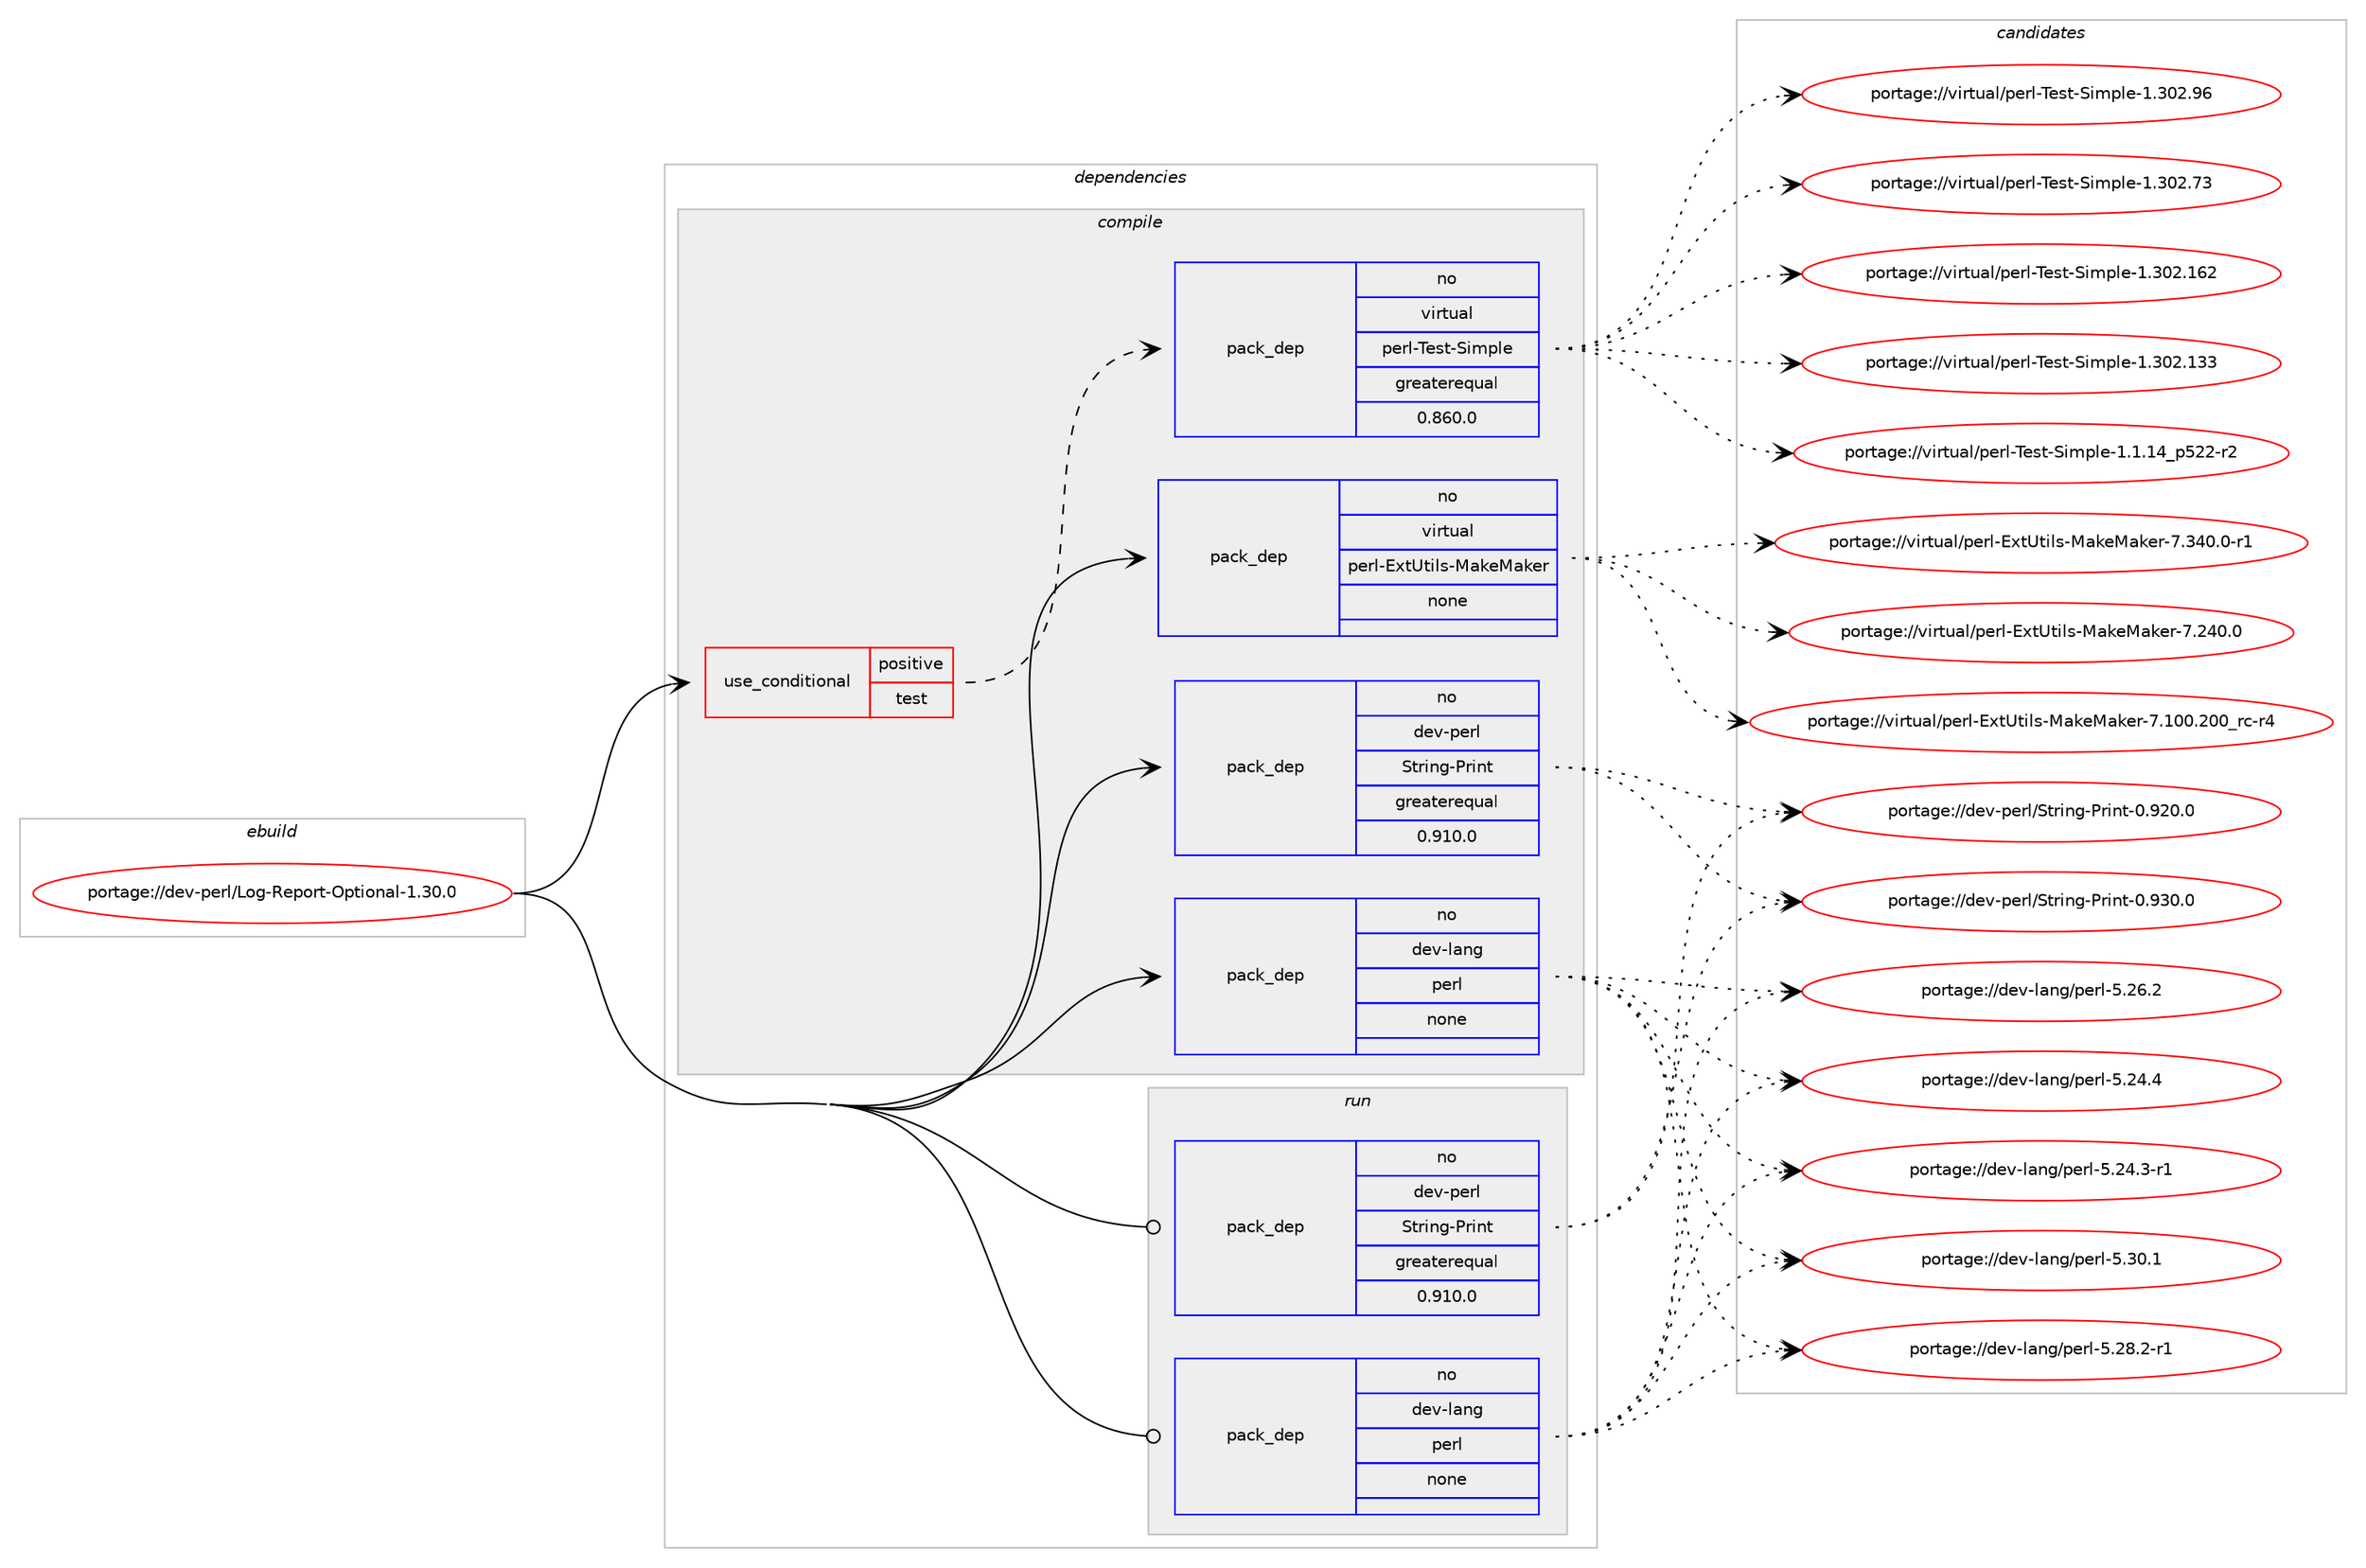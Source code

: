 digraph prolog {

# *************
# Graph options
# *************

newrank=true;
concentrate=true;
compound=true;
graph [rankdir=LR,fontname=Helvetica,fontsize=10,ranksep=1.5];#, ranksep=2.5, nodesep=0.2];
edge  [arrowhead=vee];
node  [fontname=Helvetica,fontsize=10];

# **********
# The ebuild
# **********

subgraph cluster_leftcol {
color=gray;
rank=same;
label=<<i>ebuild</i>>;
id [label="portage://dev-perl/Log-Report-Optional-1.30.0", color=red, width=4, href="../dev-perl/Log-Report-Optional-1.30.0.svg"];
}

# ****************
# The dependencies
# ****************

subgraph cluster_midcol {
color=gray;
label=<<i>dependencies</i>>;
subgraph cluster_compile {
fillcolor="#eeeeee";
style=filled;
label=<<i>compile</i>>;
subgraph cond121993 {
dependency490428 [label=<<TABLE BORDER="0" CELLBORDER="1" CELLSPACING="0" CELLPADDING="4"><TR><TD ROWSPAN="3" CELLPADDING="10">use_conditional</TD></TR><TR><TD>positive</TD></TR><TR><TD>test</TD></TR></TABLE>>, shape=none, color=red];
subgraph pack363357 {
dependency490429 [label=<<TABLE BORDER="0" CELLBORDER="1" CELLSPACING="0" CELLPADDING="4" WIDTH="220"><TR><TD ROWSPAN="6" CELLPADDING="30">pack_dep</TD></TR><TR><TD WIDTH="110">no</TD></TR><TR><TD>virtual</TD></TR><TR><TD>perl-Test-Simple</TD></TR><TR><TD>greaterequal</TD></TR><TR><TD>0.860.0</TD></TR></TABLE>>, shape=none, color=blue];
}
dependency490428:e -> dependency490429:w [weight=20,style="dashed",arrowhead="vee"];
}
id:e -> dependency490428:w [weight=20,style="solid",arrowhead="vee"];
subgraph pack363358 {
dependency490430 [label=<<TABLE BORDER="0" CELLBORDER="1" CELLSPACING="0" CELLPADDING="4" WIDTH="220"><TR><TD ROWSPAN="6" CELLPADDING="30">pack_dep</TD></TR><TR><TD WIDTH="110">no</TD></TR><TR><TD>dev-lang</TD></TR><TR><TD>perl</TD></TR><TR><TD>none</TD></TR><TR><TD></TD></TR></TABLE>>, shape=none, color=blue];
}
id:e -> dependency490430:w [weight=20,style="solid",arrowhead="vee"];
subgraph pack363359 {
dependency490431 [label=<<TABLE BORDER="0" CELLBORDER="1" CELLSPACING="0" CELLPADDING="4" WIDTH="220"><TR><TD ROWSPAN="6" CELLPADDING="30">pack_dep</TD></TR><TR><TD WIDTH="110">no</TD></TR><TR><TD>dev-perl</TD></TR><TR><TD>String-Print</TD></TR><TR><TD>greaterequal</TD></TR><TR><TD>0.910.0</TD></TR></TABLE>>, shape=none, color=blue];
}
id:e -> dependency490431:w [weight=20,style="solid",arrowhead="vee"];
subgraph pack363360 {
dependency490432 [label=<<TABLE BORDER="0" CELLBORDER="1" CELLSPACING="0" CELLPADDING="4" WIDTH="220"><TR><TD ROWSPAN="6" CELLPADDING="30">pack_dep</TD></TR><TR><TD WIDTH="110">no</TD></TR><TR><TD>virtual</TD></TR><TR><TD>perl-ExtUtils-MakeMaker</TD></TR><TR><TD>none</TD></TR><TR><TD></TD></TR></TABLE>>, shape=none, color=blue];
}
id:e -> dependency490432:w [weight=20,style="solid",arrowhead="vee"];
}
subgraph cluster_compileandrun {
fillcolor="#eeeeee";
style=filled;
label=<<i>compile and run</i>>;
}
subgraph cluster_run {
fillcolor="#eeeeee";
style=filled;
label=<<i>run</i>>;
subgraph pack363361 {
dependency490433 [label=<<TABLE BORDER="0" CELLBORDER="1" CELLSPACING="0" CELLPADDING="4" WIDTH="220"><TR><TD ROWSPAN="6" CELLPADDING="30">pack_dep</TD></TR><TR><TD WIDTH="110">no</TD></TR><TR><TD>dev-lang</TD></TR><TR><TD>perl</TD></TR><TR><TD>none</TD></TR><TR><TD></TD></TR></TABLE>>, shape=none, color=blue];
}
id:e -> dependency490433:w [weight=20,style="solid",arrowhead="odot"];
subgraph pack363362 {
dependency490434 [label=<<TABLE BORDER="0" CELLBORDER="1" CELLSPACING="0" CELLPADDING="4" WIDTH="220"><TR><TD ROWSPAN="6" CELLPADDING="30">pack_dep</TD></TR><TR><TD WIDTH="110">no</TD></TR><TR><TD>dev-perl</TD></TR><TR><TD>String-Print</TD></TR><TR><TD>greaterequal</TD></TR><TR><TD>0.910.0</TD></TR></TABLE>>, shape=none, color=blue];
}
id:e -> dependency490434:w [weight=20,style="solid",arrowhead="odot"];
}
}

# **************
# The candidates
# **************

subgraph cluster_choices {
rank=same;
color=gray;
label=<<i>candidates</i>>;

subgraph choice363357 {
color=black;
nodesep=1;
choice118105114116117971084711210111410845841011151164583105109112108101454946514850465754 [label="portage://virtual/perl-Test-Simple-1.302.96", color=red, width=4,href="../virtual/perl-Test-Simple-1.302.96.svg"];
choice118105114116117971084711210111410845841011151164583105109112108101454946514850465551 [label="portage://virtual/perl-Test-Simple-1.302.73", color=red, width=4,href="../virtual/perl-Test-Simple-1.302.73.svg"];
choice11810511411611797108471121011141084584101115116458310510911210810145494651485046495450 [label="portage://virtual/perl-Test-Simple-1.302.162", color=red, width=4,href="../virtual/perl-Test-Simple-1.302.162.svg"];
choice11810511411611797108471121011141084584101115116458310510911210810145494651485046495151 [label="portage://virtual/perl-Test-Simple-1.302.133", color=red, width=4,href="../virtual/perl-Test-Simple-1.302.133.svg"];
choice11810511411611797108471121011141084584101115116458310510911210810145494649464952951125350504511450 [label="portage://virtual/perl-Test-Simple-1.1.14_p522-r2", color=red, width=4,href="../virtual/perl-Test-Simple-1.1.14_p522-r2.svg"];
dependency490429:e -> choice118105114116117971084711210111410845841011151164583105109112108101454946514850465754:w [style=dotted,weight="100"];
dependency490429:e -> choice118105114116117971084711210111410845841011151164583105109112108101454946514850465551:w [style=dotted,weight="100"];
dependency490429:e -> choice11810511411611797108471121011141084584101115116458310510911210810145494651485046495450:w [style=dotted,weight="100"];
dependency490429:e -> choice11810511411611797108471121011141084584101115116458310510911210810145494651485046495151:w [style=dotted,weight="100"];
dependency490429:e -> choice11810511411611797108471121011141084584101115116458310510911210810145494649464952951125350504511450:w [style=dotted,weight="100"];
}
subgraph choice363358 {
color=black;
nodesep=1;
choice10010111845108971101034711210111410845534651484649 [label="portage://dev-lang/perl-5.30.1", color=red, width=4,href="../dev-lang/perl-5.30.1.svg"];
choice100101118451089711010347112101114108455346505646504511449 [label="portage://dev-lang/perl-5.28.2-r1", color=red, width=4,href="../dev-lang/perl-5.28.2-r1.svg"];
choice10010111845108971101034711210111410845534650544650 [label="portage://dev-lang/perl-5.26.2", color=red, width=4,href="../dev-lang/perl-5.26.2.svg"];
choice10010111845108971101034711210111410845534650524652 [label="portage://dev-lang/perl-5.24.4", color=red, width=4,href="../dev-lang/perl-5.24.4.svg"];
choice100101118451089711010347112101114108455346505246514511449 [label="portage://dev-lang/perl-5.24.3-r1", color=red, width=4,href="../dev-lang/perl-5.24.3-r1.svg"];
dependency490430:e -> choice10010111845108971101034711210111410845534651484649:w [style=dotted,weight="100"];
dependency490430:e -> choice100101118451089711010347112101114108455346505646504511449:w [style=dotted,weight="100"];
dependency490430:e -> choice10010111845108971101034711210111410845534650544650:w [style=dotted,weight="100"];
dependency490430:e -> choice10010111845108971101034711210111410845534650524652:w [style=dotted,weight="100"];
dependency490430:e -> choice100101118451089711010347112101114108455346505246514511449:w [style=dotted,weight="100"];
}
subgraph choice363359 {
color=black;
nodesep=1;
choice10010111845112101114108478311611410511010345801141051101164548465751484648 [label="portage://dev-perl/String-Print-0.930.0", color=red, width=4,href="../dev-perl/String-Print-0.930.0.svg"];
choice10010111845112101114108478311611410511010345801141051101164548465750484648 [label="portage://dev-perl/String-Print-0.920.0", color=red, width=4,href="../dev-perl/String-Print-0.920.0.svg"];
dependency490431:e -> choice10010111845112101114108478311611410511010345801141051101164548465751484648:w [style=dotted,weight="100"];
dependency490431:e -> choice10010111845112101114108478311611410511010345801141051101164548465750484648:w [style=dotted,weight="100"];
}
subgraph choice363360 {
color=black;
nodesep=1;
choice1181051141161179710847112101114108456912011685116105108115457797107101779710710111445554651524846484511449 [label="portage://virtual/perl-ExtUtils-MakeMaker-7.340.0-r1", color=red, width=4,href="../virtual/perl-ExtUtils-MakeMaker-7.340.0-r1.svg"];
choice118105114116117971084711210111410845691201168511610510811545779710710177971071011144555465052484648 [label="portage://virtual/perl-ExtUtils-MakeMaker-7.240.0", color=red, width=4,href="../virtual/perl-ExtUtils-MakeMaker-7.240.0.svg"];
choice118105114116117971084711210111410845691201168511610510811545779710710177971071011144555464948484650484895114994511452 [label="portage://virtual/perl-ExtUtils-MakeMaker-7.100.200_rc-r4", color=red, width=4,href="../virtual/perl-ExtUtils-MakeMaker-7.100.200_rc-r4.svg"];
dependency490432:e -> choice1181051141161179710847112101114108456912011685116105108115457797107101779710710111445554651524846484511449:w [style=dotted,weight="100"];
dependency490432:e -> choice118105114116117971084711210111410845691201168511610510811545779710710177971071011144555465052484648:w [style=dotted,weight="100"];
dependency490432:e -> choice118105114116117971084711210111410845691201168511610510811545779710710177971071011144555464948484650484895114994511452:w [style=dotted,weight="100"];
}
subgraph choice363361 {
color=black;
nodesep=1;
choice10010111845108971101034711210111410845534651484649 [label="portage://dev-lang/perl-5.30.1", color=red, width=4,href="../dev-lang/perl-5.30.1.svg"];
choice100101118451089711010347112101114108455346505646504511449 [label="portage://dev-lang/perl-5.28.2-r1", color=red, width=4,href="../dev-lang/perl-5.28.2-r1.svg"];
choice10010111845108971101034711210111410845534650544650 [label="portage://dev-lang/perl-5.26.2", color=red, width=4,href="../dev-lang/perl-5.26.2.svg"];
choice10010111845108971101034711210111410845534650524652 [label="portage://dev-lang/perl-5.24.4", color=red, width=4,href="../dev-lang/perl-5.24.4.svg"];
choice100101118451089711010347112101114108455346505246514511449 [label="portage://dev-lang/perl-5.24.3-r1", color=red, width=4,href="../dev-lang/perl-5.24.3-r1.svg"];
dependency490433:e -> choice10010111845108971101034711210111410845534651484649:w [style=dotted,weight="100"];
dependency490433:e -> choice100101118451089711010347112101114108455346505646504511449:w [style=dotted,weight="100"];
dependency490433:e -> choice10010111845108971101034711210111410845534650544650:w [style=dotted,weight="100"];
dependency490433:e -> choice10010111845108971101034711210111410845534650524652:w [style=dotted,weight="100"];
dependency490433:e -> choice100101118451089711010347112101114108455346505246514511449:w [style=dotted,weight="100"];
}
subgraph choice363362 {
color=black;
nodesep=1;
choice10010111845112101114108478311611410511010345801141051101164548465751484648 [label="portage://dev-perl/String-Print-0.930.0", color=red, width=4,href="../dev-perl/String-Print-0.930.0.svg"];
choice10010111845112101114108478311611410511010345801141051101164548465750484648 [label="portage://dev-perl/String-Print-0.920.0", color=red, width=4,href="../dev-perl/String-Print-0.920.0.svg"];
dependency490434:e -> choice10010111845112101114108478311611410511010345801141051101164548465751484648:w [style=dotted,weight="100"];
dependency490434:e -> choice10010111845112101114108478311611410511010345801141051101164548465750484648:w [style=dotted,weight="100"];
}
}

}
